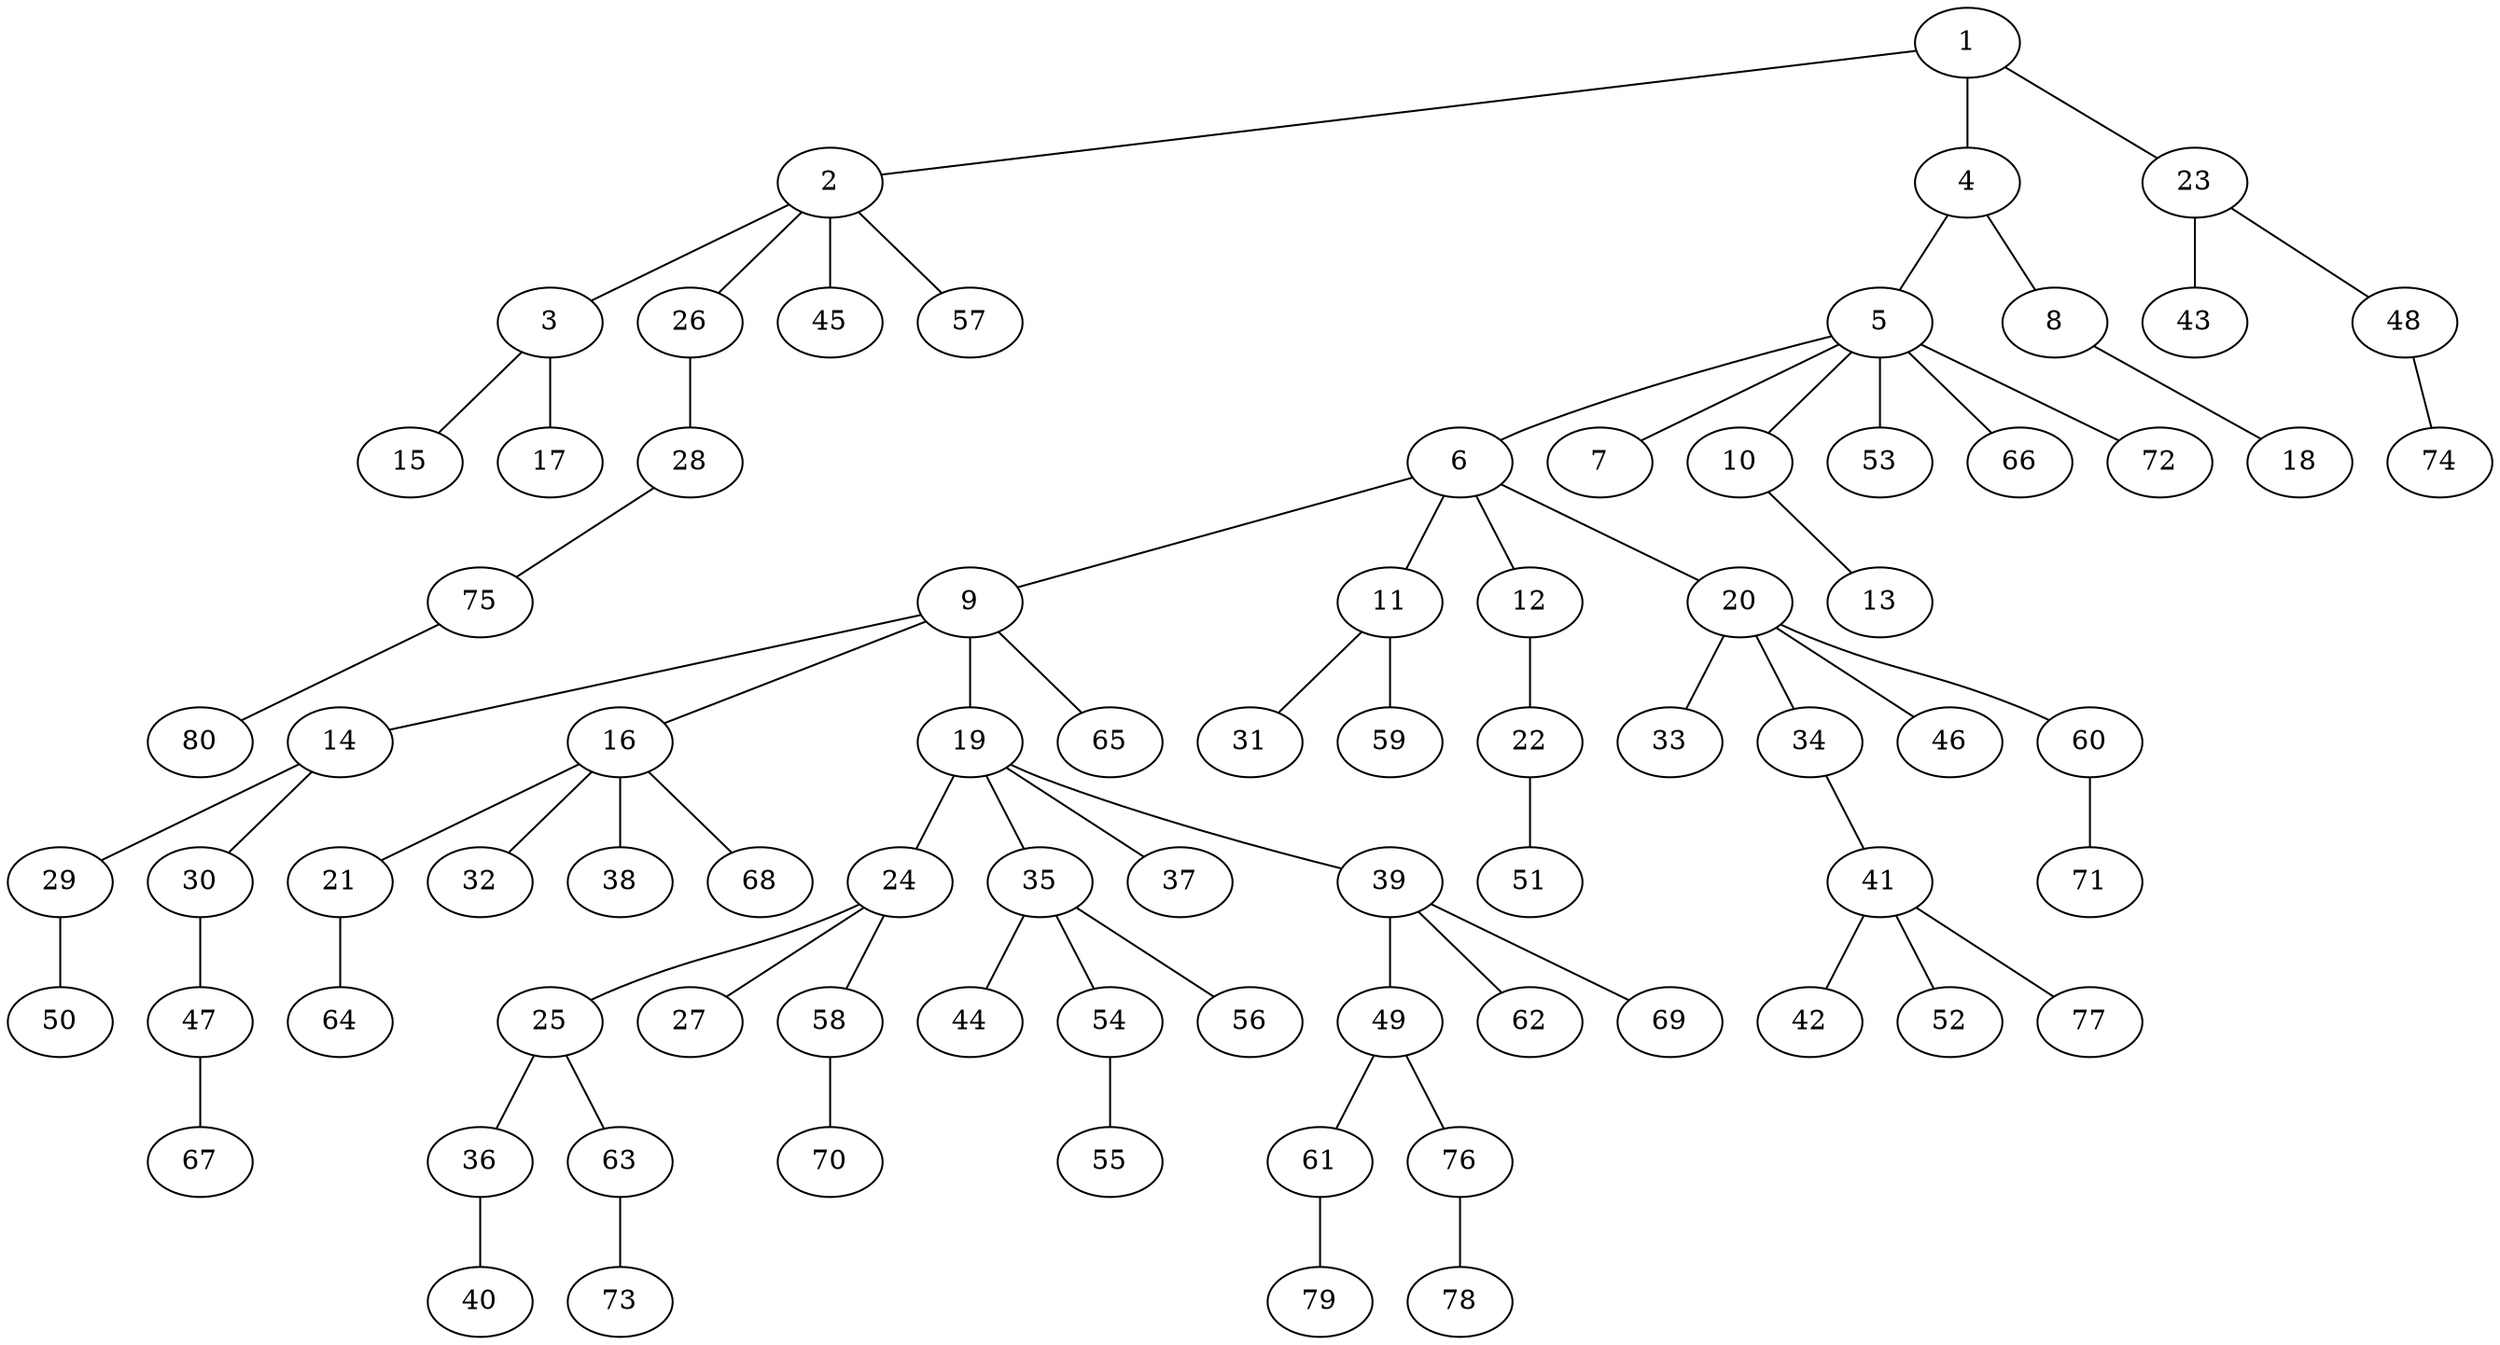 graph graphname {1--2
1--4
1--23
2--3
2--26
2--45
2--57
3--15
3--17
4--5
4--8
5--6
5--7
5--10
5--53
5--66
5--72
6--9
6--11
6--12
6--20
8--18
9--14
9--16
9--19
9--65
10--13
11--31
11--59
12--22
14--29
14--30
16--21
16--32
16--38
16--68
19--24
19--35
19--37
19--39
20--33
20--34
20--46
20--60
21--64
22--51
23--43
23--48
24--25
24--27
24--58
25--36
25--63
26--28
28--75
29--50
30--47
34--41
35--44
35--54
35--56
36--40
39--49
39--62
39--69
41--42
41--52
41--77
47--67
48--74
49--61
49--76
54--55
58--70
60--71
61--79
63--73
75--80
76--78
}
